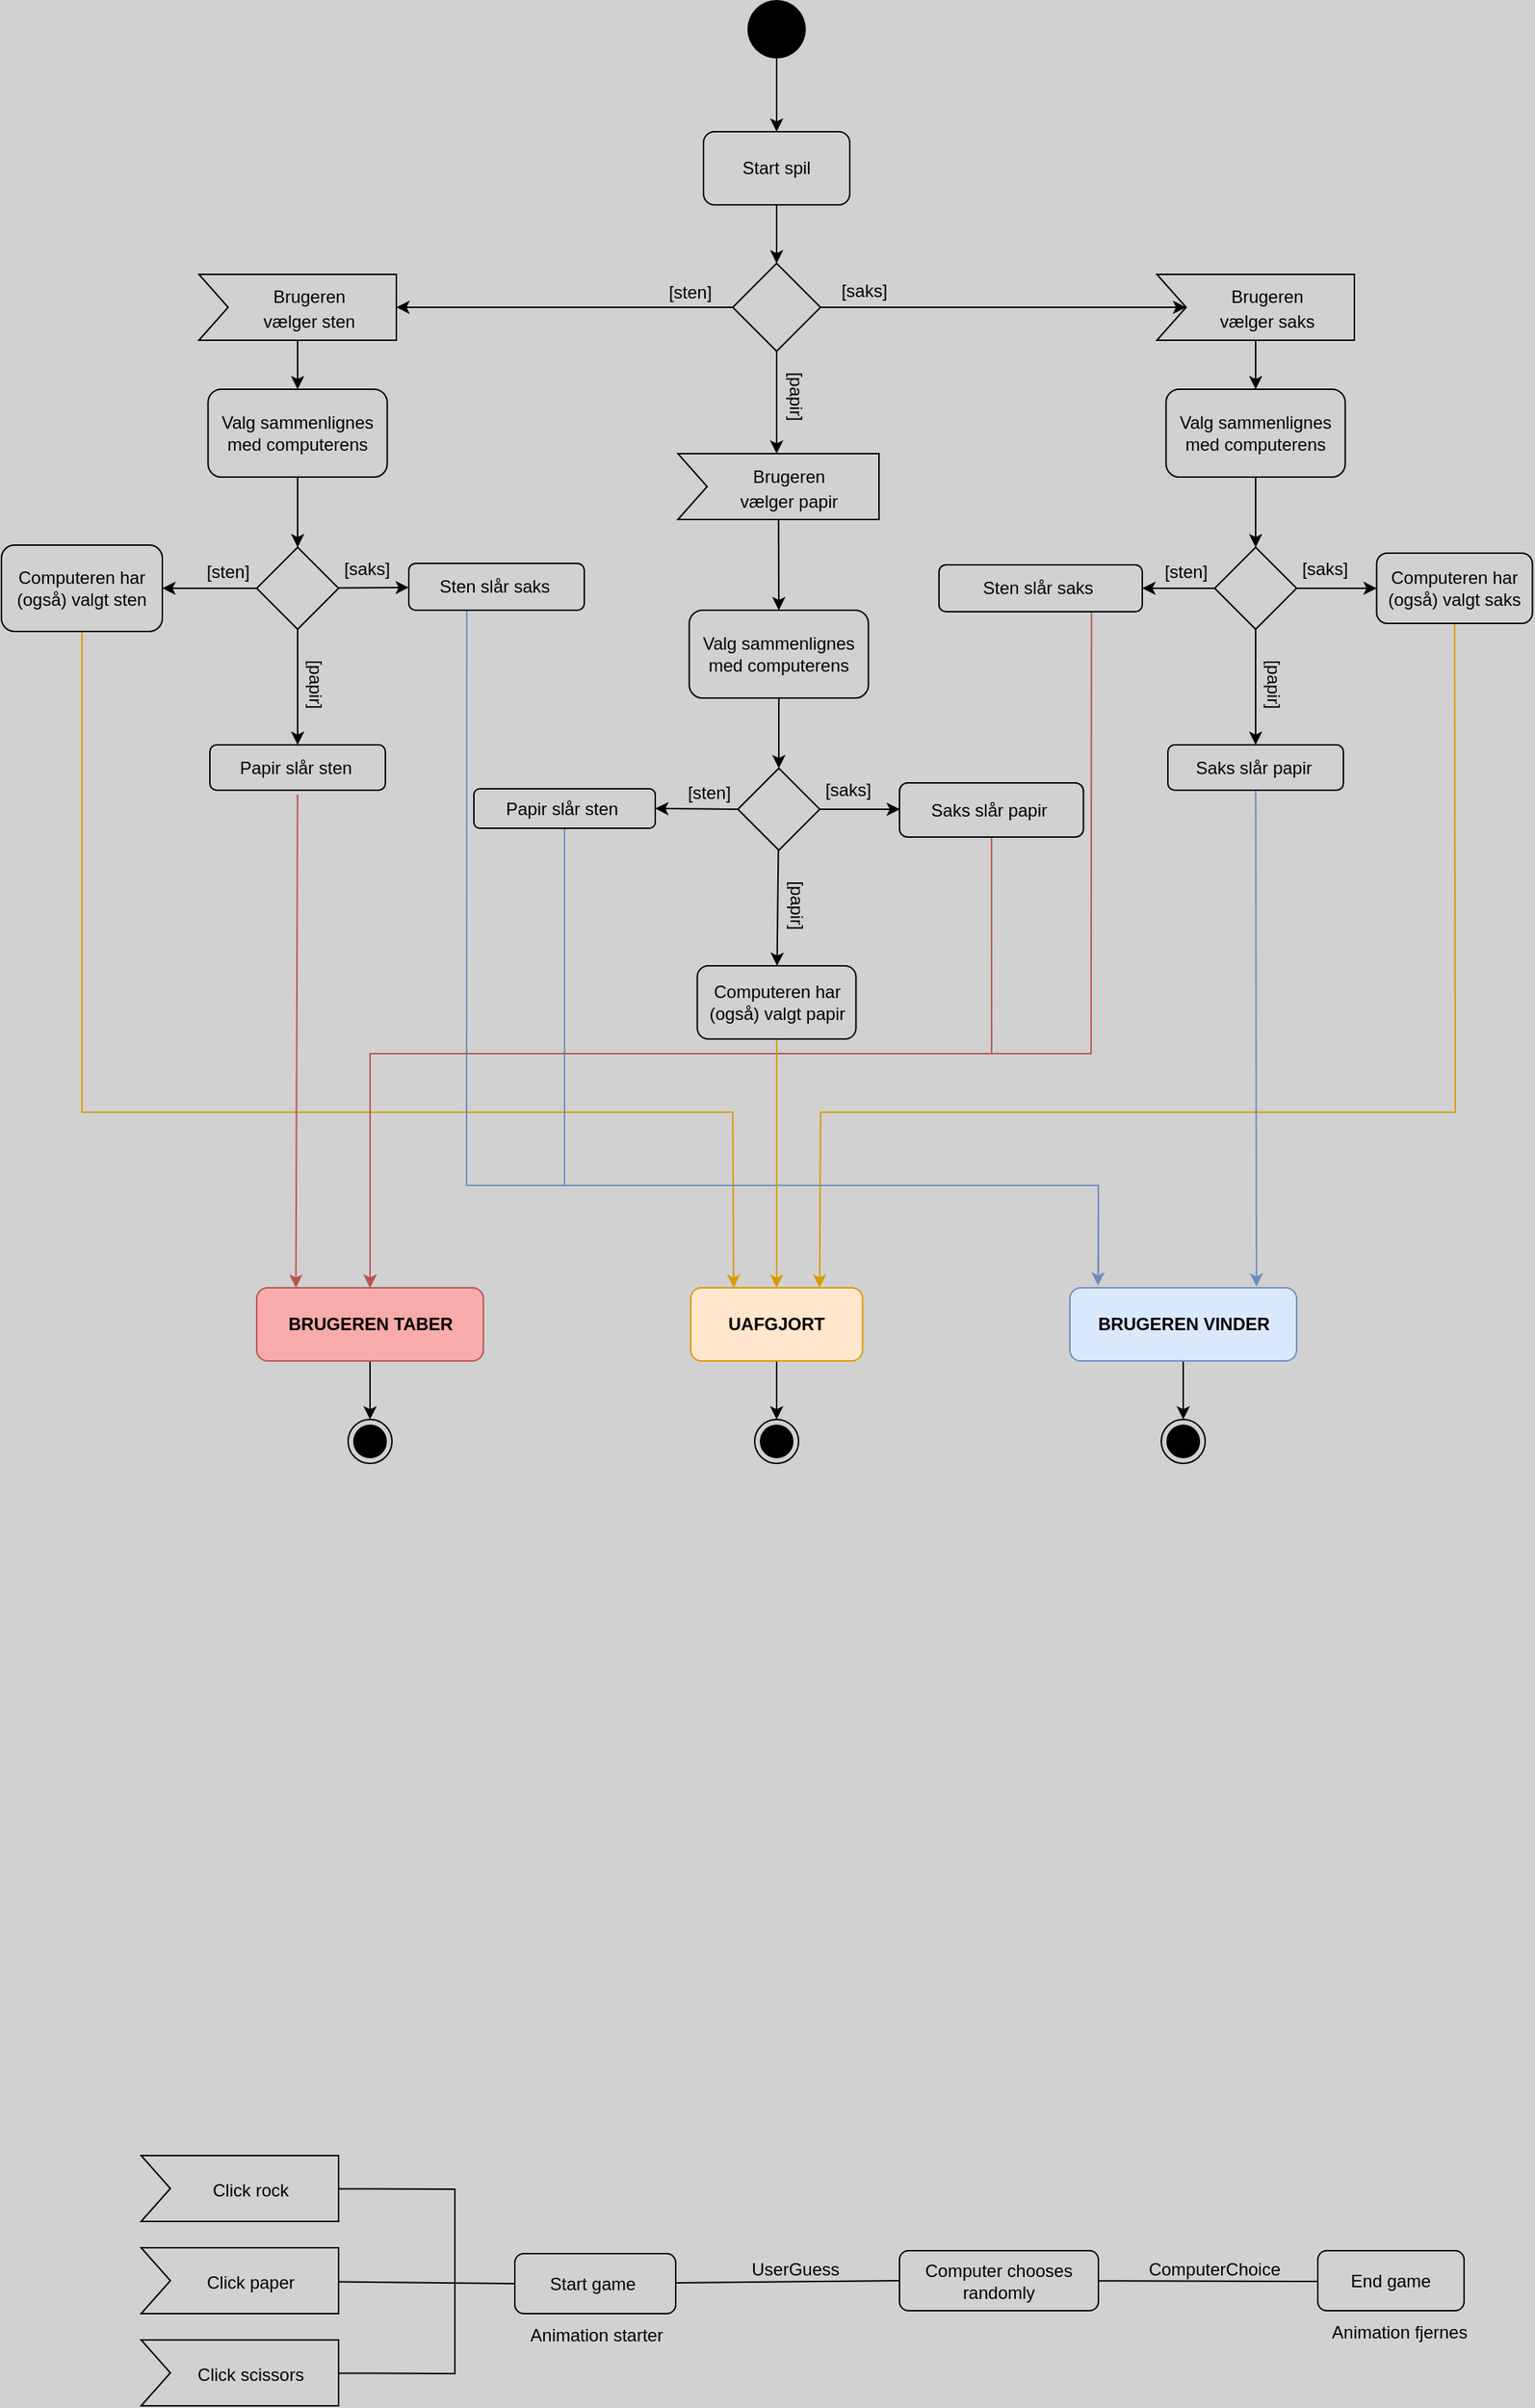 <mxfile>
    <diagram id="qhp0DTl2IsX8Ve9SAeDF" name="Page-1">
        <mxGraphModel dx="353" dy="989" grid="1" gridSize="10" guides="1" tooltips="1" connect="1" arrows="1" fold="1" page="1" pageScale="1" pageWidth="1654" pageHeight="2336" background="#D1D1D1" math="0" shadow="0">
            <root>
                <mxCell id="0"/>
                <mxCell id="1" parent="0"/>
                <mxCell id="4" value="" style="edgeStyle=none;html=1;strokeColor=#000000;" parent="1" source="2" target="3" edge="1">
                    <mxGeometry relative="1" as="geometry"/>
                </mxCell>
                <mxCell id="2" value="" style="ellipse;whiteSpace=wrap;html=1;aspect=fixed;strokeColor=none;fillColor=#000000;" parent="1" vertex="1">
                    <mxGeometry x="560" y="40" width="40" height="40" as="geometry"/>
                </mxCell>
                <mxCell id="6" value="" style="edgeStyle=none;html=1;strokeColor=#000000;" parent="1" source="3" target="5" edge="1">
                    <mxGeometry relative="1" as="geometry"/>
                </mxCell>
                <mxCell id="3" value="&lt;font color=&quot;#000000&quot;&gt;Start spil&lt;/font&gt;" style="rounded=1;whiteSpace=wrap;html=1;strokeColor=#000000;fillColor=none;" parent="1" vertex="1">
                    <mxGeometry x="530" y="130" width="100" height="50" as="geometry"/>
                </mxCell>
                <mxCell id="8" value="" style="edgeStyle=none;html=1;strokeColor=#000000;fontColor=#000000;entryX=0;entryY=0;entryDx=20;entryDy=22.5;entryPerimeter=0;" parent="1" source="5" target="34" edge="1">
                    <mxGeometry relative="1" as="geometry">
                        <mxPoint x="680" y="250" as="targetPoint"/>
                    </mxGeometry>
                </mxCell>
                <mxCell id="12" value="" style="edgeStyle=none;html=1;strokeColor=#000000;fontColor=#000000;" parent="1" source="5" edge="1">
                    <mxGeometry relative="1" as="geometry">
                        <mxPoint x="580" y="350.0" as="targetPoint"/>
                    </mxGeometry>
                </mxCell>
                <mxCell id="32" style="edgeStyle=none;html=1;entryX=1;entryY=0.5;entryDx=0;entryDy=0;entryPerimeter=0;strokeColor=#000000;fontColor=#000000;" parent="1" source="5" target="31" edge="1">
                    <mxGeometry relative="1" as="geometry"/>
                </mxCell>
                <mxCell id="5" value="" style="rhombus;whiteSpace=wrap;html=1;fillColor=none;rounded=0;strokeColor=#000000;" parent="1" vertex="1">
                    <mxGeometry x="550" y="220" width="60" height="60" as="geometry"/>
                </mxCell>
                <mxCell id="13" value="[sten]" style="text;html=1;strokeColor=none;fillColor=none;align=center;verticalAlign=middle;whiteSpace=wrap;rounded=0;fontColor=#000000;" parent="1" vertex="1">
                    <mxGeometry x="491" y="224.5" width="60" height="30" as="geometry"/>
                </mxCell>
                <mxCell id="14" value="[saks]" style="text;html=1;strokeColor=none;fillColor=none;align=center;verticalAlign=middle;whiteSpace=wrap;rounded=0;fontColor=#000000;" parent="1" vertex="1">
                    <mxGeometry x="610" y="224" width="60" height="30" as="geometry"/>
                </mxCell>
                <mxCell id="15" value="[papir]" style="text;html=1;strokeColor=none;fillColor=none;align=center;verticalAlign=middle;whiteSpace=wrap;rounded=0;fontColor=#000000;rotation=90;" parent="1" vertex="1">
                    <mxGeometry x="563" y="296" width="60" height="30" as="geometry"/>
                </mxCell>
                <mxCell id="39" value="" style="edgeStyle=none;html=1;strokeColor=#000000;fontSize=12;fontColor=#000000;" parent="1" source="16" target="38" edge="1">
                    <mxGeometry relative="1" as="geometry"/>
                </mxCell>
                <mxCell id="16" value="&lt;font color=&quot;#000000&quot;&gt;Valg sammenlignes med computerens&lt;/font&gt;" style="whiteSpace=wrap;html=1;fillColor=none;strokeColor=#000000;rounded=1;" parent="1" vertex="1">
                    <mxGeometry x="191.25" y="306" width="122.5" height="60" as="geometry"/>
                </mxCell>
                <mxCell id="33" style="edgeStyle=none;html=1;entryX=0.5;entryY=0;entryDx=0;entryDy=0;strokeColor=#000000;fontColor=#000000;" parent="1" source="31" target="16" edge="1">
                    <mxGeometry relative="1" as="geometry"/>
                </mxCell>
                <mxCell id="31" value="&lt;font style=&quot;font-size: 12px;&quot;&gt;Brugeren &lt;br&gt;vælger sten&lt;/font&gt;" style="html=1;shape=mxgraph.infographic.ribbonSimple;notch1=20;notch2=0;align=center;verticalAlign=middle;fontSize=14;fontStyle=0;fillColor=none;flipH=0;spacingRight=0;spacingLeft=14;rounded=0;shadow=0;sketch=0;strokeColor=#000000;fontColor=#000000;" parent="1" vertex="1">
                    <mxGeometry x="185" y="227.5" width="135" height="45" as="geometry"/>
                </mxCell>
                <mxCell id="84" style="edgeStyle=none;html=1;entryX=0.5;entryY=0;entryDx=0;entryDy=0;strokeColor=#000000;fontSize=12;fontColor=#000000;" parent="1" source="34" target="67" edge="1">
                    <mxGeometry relative="1" as="geometry"/>
                </mxCell>
                <mxCell id="34" value="&lt;font style=&quot;font-size: 12px;&quot;&gt;Brugeren &lt;br&gt;vælger saks&lt;/font&gt;" style="html=1;shape=mxgraph.infographic.ribbonSimple;notch1=20;notch2=0;align=center;verticalAlign=middle;fontSize=14;fontStyle=0;fillColor=none;flipH=0;spacingRight=0;spacingLeft=14;rounded=0;shadow=0;sketch=0;strokeColor=#000000;fontColor=#000000;" parent="1" vertex="1">
                    <mxGeometry x="840" y="227.5" width="135" height="45" as="geometry"/>
                </mxCell>
                <mxCell id="103" style="edgeStyle=none;html=1;entryX=0.5;entryY=0;entryDx=0;entryDy=0;strokeColor=#000000;fontSize=12;fontColor=#000000;" parent="1" source="35" target="86" edge="1">
                    <mxGeometry relative="1" as="geometry"/>
                </mxCell>
                <mxCell id="35" value="&lt;font style=&quot;font-size: 12px;&quot;&gt;Brugeren &lt;br&gt;vælger papir&lt;/font&gt;" style="html=1;shape=mxgraph.infographic.ribbonSimple;notch1=20;notch2=0;align=center;verticalAlign=middle;fontSize=14;fontStyle=0;fillColor=none;flipH=0;spacingRight=0;spacingLeft=14;rounded=0;shadow=0;sketch=0;strokeColor=#000000;fontColor=#000000;" parent="1" vertex="1">
                    <mxGeometry x="512.5" y="350" width="137.5" height="45" as="geometry"/>
                </mxCell>
                <mxCell id="52" style="edgeStyle=none;html=1;entryX=1;entryY=0.5;entryDx=0;entryDy=0;strokeColor=#000000;fontSize=12;fontColor=#000000;exitX=0;exitY=0.5;exitDx=0;exitDy=0;" parent="1" source="38" target="51" edge="1">
                    <mxGeometry relative="1" as="geometry"/>
                </mxCell>
                <mxCell id="55" value="" style="edgeStyle=none;html=1;strokeColor=#000000;fontSize=12;fontColor=#000000;" parent="1" source="38" target="54" edge="1">
                    <mxGeometry relative="1" as="geometry"/>
                </mxCell>
                <mxCell id="58" value="" style="edgeStyle=none;html=1;strokeColor=#000000;fontSize=12;fontColor=#000000;" parent="1" source="38" target="57" edge="1">
                    <mxGeometry relative="1" as="geometry"/>
                </mxCell>
                <mxCell id="38" value="" style="rhombus;whiteSpace=wrap;html=1;fillColor=none;strokeColor=#000000;rounded=0;" parent="1" vertex="1">
                    <mxGeometry x="224.5" y="414" width="56" height="56" as="geometry"/>
                </mxCell>
                <mxCell id="41" value="[sten]" style="text;html=1;strokeColor=none;fillColor=none;align=center;verticalAlign=middle;whiteSpace=wrap;rounded=0;fontColor=#000000;rotation=0;" parent="1" vertex="1">
                    <mxGeometry x="175" y="416" width="60" height="30" as="geometry"/>
                </mxCell>
                <mxCell id="45" value="[saks]" style="text;html=1;strokeColor=none;fillColor=none;align=center;verticalAlign=middle;whiteSpace=wrap;rounded=0;fontColor=#000000;" parent="1" vertex="1">
                    <mxGeometry x="245" y="414" width="109.5" height="30" as="geometry"/>
                </mxCell>
                <mxCell id="117" style="edgeStyle=none;html=1;entryX=0.25;entryY=0;entryDx=0;entryDy=0;strokeColor=#d79b00;fontSize=12;fontColor=#000000;rounded=0;fillColor=#ffe6cc;" parent="1" source="51" target="107" edge="1">
                    <mxGeometry relative="1" as="geometry">
                        <Array as="points">
                            <mxPoint x="105" y="800"/>
                            <mxPoint x="550" y="800"/>
                        </Array>
                    </mxGeometry>
                </mxCell>
                <mxCell id="51" value="&lt;font color=&quot;#000000&quot;&gt;Computeren har (også) valgt sten&lt;br&gt;&lt;/font&gt;" style="whiteSpace=wrap;html=1;fillColor=none;strokeColor=#000000;rounded=1;" parent="1" vertex="1">
                    <mxGeometry x="50" y="412.5" width="110" height="59" as="geometry"/>
                </mxCell>
                <mxCell id="119" style="edgeStyle=none;html=1;strokeColor=#6c8ebf;fontSize=12;fontColor=#000000;entryX=0.124;entryY=-0.03;entryDx=0;entryDy=0;entryPerimeter=0;rounded=0;fillColor=#dae8fc;" parent="1" target="109" edge="1">
                    <mxGeometry relative="1" as="geometry">
                        <mxPoint x="368.159" y="457" as="sourcePoint"/>
                        <mxPoint x="814.44" y="918.5" as="targetPoint"/>
                        <Array as="points">
                            <mxPoint x="368" y="850"/>
                            <mxPoint x="800" y="850"/>
                        </Array>
                    </mxGeometry>
                </mxCell>
                <mxCell id="54" value="&lt;font color=&quot;#000000&quot;&gt;Sten slår saks&amp;nbsp;&lt;br&gt;&lt;/font&gt;" style="rounded=1;whiteSpace=wrap;html=1;fillColor=none;strokeColor=#000000;" parent="1" vertex="1">
                    <mxGeometry x="328.5" y="425" width="120" height="32" as="geometry"/>
                </mxCell>
                <mxCell id="56" value="[papir]" style="text;html=1;strokeColor=none;fillColor=none;align=center;verticalAlign=middle;whiteSpace=wrap;rounded=0;fontColor=#000000;rotation=90;" parent="1" vertex="1">
                    <mxGeometry x="209.5" y="492" width="109.5" height="30" as="geometry"/>
                </mxCell>
                <mxCell id="118" style="edgeStyle=none;html=1;entryX=0.173;entryY=-0.06;entryDx=0;entryDy=0;strokeColor=#b85450;fontSize=12;fontColor=#000000;entryPerimeter=0;fillColor=#f8cecc;" parent="1" edge="1">
                    <mxGeometry relative="1" as="geometry">
                        <mxPoint x="252.448" y="583" as="sourcePoint"/>
                        <mxPoint x="251.315" y="920" as="targetPoint"/>
                    </mxGeometry>
                </mxCell>
                <mxCell id="57" value="&lt;font color=&quot;#000000&quot;&gt;Papir slår sten&amp;nbsp;&lt;br&gt;&lt;/font&gt;" style="rounded=1;whiteSpace=wrap;html=1;fillColor=none;strokeColor=#000000;" parent="1" vertex="1">
                    <mxGeometry x="192.5" y="549" width="120" height="31" as="geometry"/>
                </mxCell>
                <mxCell id="66" value="" style="edgeStyle=none;html=1;strokeColor=#000000;fontSize=12;fontColor=#000000;" parent="1" source="67" target="71" edge="1">
                    <mxGeometry relative="1" as="geometry"/>
                </mxCell>
                <mxCell id="67" value="&lt;font color=&quot;#000000&quot;&gt;Valg sammenlignes med computerens&lt;/font&gt;" style="whiteSpace=wrap;html=1;fillColor=none;strokeColor=#000000;rounded=1;" parent="1" vertex="1">
                    <mxGeometry x="846.25" y="306" width="122.5" height="60" as="geometry"/>
                </mxCell>
                <mxCell id="68" style="edgeStyle=none;html=1;entryX=1;entryY=0.5;entryDx=0;entryDy=0;strokeColor=#000000;fontSize=12;fontColor=#000000;exitX=0;exitY=0.5;exitDx=0;exitDy=0;" parent="1" source="71" target="76" edge="1">
                    <mxGeometry relative="1" as="geometry"/>
                </mxCell>
                <mxCell id="69" value="" style="edgeStyle=none;html=1;strokeColor=#000000;fontSize=12;fontColor=#000000;" parent="1" source="71" target="78" edge="1">
                    <mxGeometry relative="1" as="geometry"/>
                </mxCell>
                <mxCell id="70" value="" style="edgeStyle=none;html=1;strokeColor=#000000;fontSize=12;fontColor=#000000;" parent="1" source="71" target="81" edge="1">
                    <mxGeometry relative="1" as="geometry"/>
                </mxCell>
                <mxCell id="71" value="" style="rhombus;whiteSpace=wrap;html=1;fillColor=none;strokeColor=#000000;rounded=0;" parent="1" vertex="1">
                    <mxGeometry x="879.5" y="414" width="56" height="56" as="geometry"/>
                </mxCell>
                <mxCell id="72" value="[sten]" style="text;html=1;strokeColor=none;fillColor=none;align=center;verticalAlign=middle;whiteSpace=wrap;rounded=0;fontColor=#000000;rotation=0;" parent="1" vertex="1">
                    <mxGeometry x="830" y="416" width="60" height="30" as="geometry"/>
                </mxCell>
                <mxCell id="73" value="[saks]" style="text;html=1;strokeColor=none;fillColor=none;align=center;verticalAlign=middle;whiteSpace=wrap;rounded=0;fontColor=#000000;" parent="1" vertex="1">
                    <mxGeometry x="900" y="414" width="109.5" height="30" as="geometry"/>
                </mxCell>
                <mxCell id="123" style="edgeStyle=none;html=1;entryX=0.5;entryY=0;entryDx=0;entryDy=0;strokeColor=#b85450;fontSize=12;fontColor=#000000;exitX=0.75;exitY=1;exitDx=0;exitDy=0;rounded=0;fillColor=#f8cecc;" parent="1" source="76" target="108" edge="1">
                    <mxGeometry relative="1" as="geometry">
                        <Array as="points">
                            <mxPoint x="795" y="760"/>
                            <mxPoint x="302" y="760"/>
                        </Array>
                    </mxGeometry>
                </mxCell>
                <mxCell id="76" value="&lt;span style=&quot;color: rgb(0, 0, 0);&quot;&gt;Sten slår saks&amp;nbsp;&lt;/span&gt;&lt;font color=&quot;#000000&quot;&gt;&lt;br&gt;&lt;/font&gt;" style="whiteSpace=wrap;html=1;fillColor=none;strokeColor=#000000;rounded=1;" parent="1" vertex="1">
                    <mxGeometry x="691" y="426" width="139" height="32" as="geometry"/>
                </mxCell>
                <mxCell id="124" style="edgeStyle=none;html=1;entryX=0.75;entryY=0;entryDx=0;entryDy=0;strokeColor=#d79b00;fontSize=12;fontColor=#000000;rounded=0;fillColor=#ffe6cc;" parent="1" source="78" target="107" edge="1">
                    <mxGeometry relative="1" as="geometry">
                        <Array as="points">
                            <mxPoint x="1044" y="800"/>
                            <mxPoint x="610" y="800"/>
                        </Array>
                    </mxGeometry>
                </mxCell>
                <mxCell id="78" value="&lt;span style=&quot;color: rgb(0, 0, 0);&quot;&gt;Computeren har (også) valgt saks&lt;/span&gt;&lt;font color=&quot;#000000&quot;&gt;&lt;br&gt;&lt;/font&gt;" style="rounded=1;whiteSpace=wrap;html=1;fillColor=none;strokeColor=#000000;" parent="1" vertex="1">
                    <mxGeometry x="990.25" y="418" width="106.5" height="48" as="geometry"/>
                </mxCell>
                <mxCell id="79" value="[papir]" style="text;html=1;strokeColor=none;fillColor=none;align=center;verticalAlign=middle;whiteSpace=wrap;rounded=0;fontColor=#000000;rotation=90;" parent="1" vertex="1">
                    <mxGeometry x="864.5" y="492" width="109.5" height="30" as="geometry"/>
                </mxCell>
                <mxCell id="125" style="edgeStyle=none;html=1;strokeColor=#6c8ebf;fontSize=12;fontColor=#000000;entryX=0.823;entryY=-0.017;entryDx=0;entryDy=0;entryPerimeter=0;fillColor=#dae8fc;" parent="1" source="81" target="109" edge="1">
                    <mxGeometry relative="1" as="geometry">
                        <mxPoint x="861" y="920" as="targetPoint"/>
                    </mxGeometry>
                </mxCell>
                <mxCell id="81" value="&lt;font color=&quot;#000000&quot;&gt;Saks slår papir&amp;nbsp;&lt;br&gt;&lt;/font&gt;" style="rounded=1;whiteSpace=wrap;html=1;fillColor=none;strokeColor=#000000;" parent="1" vertex="1">
                    <mxGeometry x="847.5" y="549" width="120" height="31" as="geometry"/>
                </mxCell>
                <mxCell id="83" value="" style="ellipse;html=1;shape=endState;fillColor=strokeColor;rounded=0;shadow=0;sketch=0;strokeColor=#000000;fontSize=12;fontColor=#000000;" parent="1" vertex="1">
                    <mxGeometry x="843" y="1010" width="30" height="30" as="geometry"/>
                </mxCell>
                <mxCell id="85" value="" style="edgeStyle=none;html=1;strokeColor=#000000;fontSize=12;fontColor=#000000;" parent="1" source="86" target="90" edge="1">
                    <mxGeometry relative="1" as="geometry"/>
                </mxCell>
                <mxCell id="86" value="&lt;font color=&quot;#000000&quot;&gt;Valg sammenlignes med computerens&lt;/font&gt;" style="whiteSpace=wrap;html=1;fillColor=none;strokeColor=#000000;rounded=1;" parent="1" vertex="1">
                    <mxGeometry x="520.25" y="457" width="122.5" height="60" as="geometry"/>
                </mxCell>
                <mxCell id="87" style="edgeStyle=none;html=1;entryX=1;entryY=0.5;entryDx=0;entryDy=0;strokeColor=#000000;fontSize=12;fontColor=#000000;exitX=0;exitY=0.5;exitDx=0;exitDy=0;" parent="1" source="90" target="95" edge="1">
                    <mxGeometry relative="1" as="geometry"/>
                </mxCell>
                <mxCell id="88" value="" style="edgeStyle=none;html=1;strokeColor=#000000;fontSize=12;fontColor=#000000;" parent="1" source="90" edge="1">
                    <mxGeometry relative="1" as="geometry">
                        <mxPoint x="664.25" y="593.0" as="targetPoint"/>
                    </mxGeometry>
                </mxCell>
                <mxCell id="89" value="" style="edgeStyle=none;html=1;strokeColor=#000000;fontSize=12;fontColor=#000000;" parent="1" source="90" target="100" edge="1">
                    <mxGeometry relative="1" as="geometry"/>
                </mxCell>
                <mxCell id="90" value="" style="rhombus;whiteSpace=wrap;html=1;fillColor=none;strokeColor=#000000;rounded=0;" parent="1" vertex="1">
                    <mxGeometry x="553.5" y="565" width="56" height="56" as="geometry"/>
                </mxCell>
                <mxCell id="91" value="[sten]" style="text;html=1;strokeColor=none;fillColor=none;align=center;verticalAlign=middle;whiteSpace=wrap;rounded=0;fontColor=#000000;rotation=0;" parent="1" vertex="1">
                    <mxGeometry x="504" y="567" width="60" height="30" as="geometry"/>
                </mxCell>
                <mxCell id="92" value="[saks]" style="text;html=1;strokeColor=none;fillColor=none;align=center;verticalAlign=middle;whiteSpace=wrap;rounded=0;fontColor=#000000;" parent="1" vertex="1">
                    <mxGeometry x="574" y="565" width="109.5" height="30" as="geometry"/>
                </mxCell>
                <mxCell id="120" style="edgeStyle=none;html=1;strokeColor=#6c8ebf;fontSize=12;fontColor=#000000;rounded=0;endArrow=none;endFill=0;fillColor=#dae8fc;" parent="1" source="95" edge="1">
                    <mxGeometry relative="1" as="geometry">
                        <mxPoint x="800" y="910" as="targetPoint"/>
                        <Array as="points">
                            <mxPoint x="435" y="850"/>
                            <mxPoint x="800" y="850"/>
                        </Array>
                    </mxGeometry>
                </mxCell>
                <mxCell id="95" value="&lt;span style=&quot;color: rgb(0, 0, 0);&quot;&gt;Papir slår sten&amp;nbsp;&lt;/span&gt;&lt;font color=&quot;#000000&quot;&gt;&lt;br&gt;&lt;/font&gt;" style="whiteSpace=wrap;html=1;fillColor=none;strokeColor=#000000;rounded=1;" parent="1" vertex="1">
                    <mxGeometry x="373" y="579" width="124" height="27" as="geometry"/>
                </mxCell>
                <mxCell id="122" style="edgeStyle=none;html=1;entryX=0.5;entryY=0;entryDx=0;entryDy=0;strokeColor=#b85450;fontSize=12;fontColor=#000000;rounded=0;fillColor=#f8cecc;" parent="1" source="97" target="108" edge="1">
                    <mxGeometry relative="1" as="geometry">
                        <Array as="points">
                            <mxPoint x="727" y="760"/>
                            <mxPoint x="302" y="760"/>
                        </Array>
                    </mxGeometry>
                </mxCell>
                <mxCell id="97" value="&lt;span style=&quot;color: rgb(0, 0, 0);&quot;&gt;Saks slår papir&amp;nbsp;&lt;/span&gt;&lt;font color=&quot;#000000&quot;&gt;&lt;br&gt;&lt;/font&gt;" style="rounded=1;whiteSpace=wrap;html=1;fillColor=none;strokeColor=#000000;" parent="1" vertex="1">
                    <mxGeometry x="664" y="575" width="125.75" height="37" as="geometry"/>
                </mxCell>
                <mxCell id="98" value="[papir]" style="text;html=1;strokeColor=none;fillColor=none;align=center;verticalAlign=middle;whiteSpace=wrap;rounded=0;fontColor=#000000;rotation=90;" parent="1" vertex="1">
                    <mxGeometry x="538.5" y="643" width="109.5" height="30" as="geometry"/>
                </mxCell>
                <mxCell id="121" style="edgeStyle=none;html=1;entryX=0.5;entryY=0;entryDx=0;entryDy=0;strokeColor=#d79b00;fontSize=12;fontColor=#000000;fillColor=#ffe6cc;" parent="1" source="100" target="107" edge="1">
                    <mxGeometry relative="1" as="geometry"/>
                </mxCell>
                <mxCell id="100" value="&lt;span style=&quot;color: rgb(0, 0, 0);&quot;&gt;Computeren har (også) valgt papir&lt;/span&gt;&lt;font color=&quot;#000000&quot;&gt;&lt;br&gt;&lt;/font&gt;" style="rounded=1;whiteSpace=wrap;html=1;fillColor=none;strokeColor=#000000;" parent="1" vertex="1">
                    <mxGeometry x="525.75" y="700" width="108.5" height="50" as="geometry"/>
                </mxCell>
                <mxCell id="114" style="edgeStyle=none;html=1;entryX=0.5;entryY=0;entryDx=0;entryDy=0;strokeColor=#000000;fontSize=12;fontColor=#000000;" parent="1" source="107" target="113" edge="1">
                    <mxGeometry relative="1" as="geometry"/>
                </mxCell>
                <mxCell id="107" value="&lt;font color=&quot;#000000&quot;&gt;&lt;b&gt;UAFGJORT&lt;/b&gt;&lt;br&gt;&lt;/font&gt;" style="whiteSpace=wrap;html=1;fillColor=#ffe6cc;strokeColor=#d79b00;rounded=1;" parent="1" vertex="1">
                    <mxGeometry x="521.25" y="920" width="117.5" height="50" as="geometry"/>
                </mxCell>
                <mxCell id="116" value="" style="edgeStyle=none;html=1;strokeColor=#000000;fontSize=12;fontColor=#000000;" parent="1" source="108" target="115" edge="1">
                    <mxGeometry relative="1" as="geometry"/>
                </mxCell>
                <mxCell id="108" value="&lt;font color=&quot;#000000&quot;&gt;&lt;b&gt;BRUGEREN TABER&lt;/b&gt;&lt;br&gt;&lt;/font&gt;" style="whiteSpace=wrap;html=1;fillColor=#F8ABAB;strokeColor=#b85450;rounded=1;" parent="1" vertex="1">
                    <mxGeometry x="224.5" y="920" width="155" height="50" as="geometry"/>
                </mxCell>
                <mxCell id="112" style="edgeStyle=none;html=1;entryX=0.5;entryY=0;entryDx=0;entryDy=0;strokeColor=#000000;fontSize=12;fontColor=#000000;" parent="1" source="109" target="83" edge="1">
                    <mxGeometry relative="1" as="geometry"/>
                </mxCell>
                <mxCell id="109" value="&lt;font color=&quot;#000000&quot;&gt;&lt;b&gt;BRUGEREN VINDER&lt;/b&gt;&lt;br&gt;&lt;/font&gt;" style="whiteSpace=wrap;html=1;fillColor=#dae8fc;strokeColor=#6c8ebf;rounded=1;" parent="1" vertex="1">
                    <mxGeometry x="780.5" y="920" width="155" height="50" as="geometry"/>
                </mxCell>
                <mxCell id="113" value="" style="ellipse;html=1;shape=endState;fillColor=strokeColor;rounded=0;shadow=0;sketch=0;strokeColor=#000000;fontSize=12;fontColor=#000000;" parent="1" vertex="1">
                    <mxGeometry x="565" y="1010" width="30" height="30" as="geometry"/>
                </mxCell>
                <mxCell id="115" value="" style="ellipse;html=1;shape=endState;fillColor=strokeColor;rounded=0;shadow=0;sketch=0;strokeColor=#000000;fontSize=12;fontColor=#000000;" parent="1" vertex="1">
                    <mxGeometry x="287" y="1010" width="30" height="30" as="geometry"/>
                </mxCell>
                <mxCell id="141" style="edgeStyle=none;html=1;entryX=0;entryY=0.5;entryDx=0;entryDy=0;strokeColor=#000000;fontColor=#000000;endArrow=none;endFill=0;" edge="1" parent="1" source="129" target="135">
                    <mxGeometry relative="1" as="geometry"/>
                </mxCell>
                <mxCell id="129" value="&lt;font color=&quot;#000000&quot;&gt;Start game&amp;nbsp;&lt;br&gt;&lt;/font&gt;" style="whiteSpace=wrap;html=1;fillColor=none;strokeColor=#000000;rounded=1;" vertex="1" parent="1">
                    <mxGeometry x="401" y="1580" width="110" height="41" as="geometry"/>
                </mxCell>
                <mxCell id="138" style="edgeStyle=none;html=1;fontColor=#000000;strokeColor=#000000;endArrow=none;endFill=0;rounded=0;" edge="1" parent="1" source="130">
                    <mxGeometry relative="1" as="geometry">
                        <mxPoint x="360" y="1601" as="targetPoint"/>
                        <Array as="points">
                            <mxPoint x="360" y="1536"/>
                        </Array>
                    </mxGeometry>
                </mxCell>
                <mxCell id="130" value="&lt;span style=&quot;font-size: 12px;&quot;&gt;Click rock&lt;/span&gt;" style="html=1;shape=mxgraph.infographic.ribbonSimple;notch1=20;notch2=0;align=center;verticalAlign=middle;fontSize=14;fontStyle=0;fillColor=none;flipH=0;spacingRight=0;spacingLeft=14;rounded=0;shadow=0;sketch=0;strokeColor=#000000;fontColor=#000000;" vertex="1" parent="1">
                    <mxGeometry x="145.5" y="1513" width="135" height="45" as="geometry"/>
                </mxCell>
                <mxCell id="139" style="edgeStyle=none;html=1;entryX=0;entryY=0.5;entryDx=0;entryDy=0;fontColor=#000000;strokeColor=#000000;endArrow=none;endFill=0;" edge="1" parent="1" source="131" target="129">
                    <mxGeometry relative="1" as="geometry"/>
                </mxCell>
                <mxCell id="131" value="&lt;span style=&quot;font-size: 12px;&quot;&gt;Click paper&lt;/span&gt;" style="html=1;shape=mxgraph.infographic.ribbonSimple;notch1=20;notch2=0;align=center;verticalAlign=middle;fontSize=14;fontStyle=0;fillColor=none;flipH=0;spacingRight=0;spacingLeft=14;rounded=0;shadow=0;sketch=0;strokeColor=#000000;fontColor=#000000;" vertex="1" parent="1">
                    <mxGeometry x="145.5" y="1576" width="135" height="45" as="geometry"/>
                </mxCell>
                <mxCell id="140" style="edgeStyle=none;html=1;fontColor=#000000;strokeColor=#000000;endArrow=none;endFill=0;rounded=0;" edge="1" parent="1" source="132">
                    <mxGeometry relative="1" as="geometry">
                        <mxPoint x="360" y="1600" as="targetPoint"/>
                        <Array as="points">
                            <mxPoint x="360" y="1662"/>
                        </Array>
                    </mxGeometry>
                </mxCell>
                <mxCell id="132" value="&lt;span style=&quot;font-size: 12px;&quot;&gt;Click scissors&lt;/span&gt;" style="html=1;shape=mxgraph.infographic.ribbonSimple;notch1=20;notch2=0;align=center;verticalAlign=middle;fontSize=14;fontStyle=0;fillColor=none;flipH=0;spacingRight=0;spacingLeft=14;rounded=0;shadow=0;sketch=0;strokeColor=#000000;fontColor=#000000;" vertex="1" parent="1">
                    <mxGeometry x="145.5" y="1639" width="135" height="45" as="geometry"/>
                </mxCell>
                <mxCell id="133" value="&lt;font color=&quot;#000000&quot;&gt;UserGuess&lt;/font&gt;" style="text;html=1;strokeColor=none;fillColor=none;align=center;verticalAlign=middle;whiteSpace=wrap;rounded=0;" vertex="1" parent="1">
                    <mxGeometry x="563" y="1576" width="60" height="30" as="geometry"/>
                </mxCell>
                <mxCell id="142" style="edgeStyle=none;html=1;entryX=0;entryY=0.5;entryDx=0;entryDy=0;strokeColor=#000000;fontColor=#000000;endArrow=none;endFill=0;" edge="1" parent="1" source="135">
                    <mxGeometry relative="1" as="geometry">
                        <mxPoint x="950" y="1599.0" as="targetPoint"/>
                    </mxGeometry>
                </mxCell>
                <mxCell id="135" value="&lt;font color=&quot;#000000&quot;&gt;Computer chooses randomly&lt;br&gt;&lt;/font&gt;" style="whiteSpace=wrap;html=1;fillColor=none;strokeColor=#000000;rounded=1;" vertex="1" parent="1">
                    <mxGeometry x="664" y="1578" width="136" height="41" as="geometry"/>
                </mxCell>
                <mxCell id="136" value="&lt;font color=&quot;#000000&quot;&gt;ComputerChoice&lt;/font&gt;" style="text;html=1;strokeColor=none;fillColor=none;align=center;verticalAlign=middle;whiteSpace=wrap;rounded=0;" vertex="1" parent="1">
                    <mxGeometry x="827.5" y="1576" width="102.5" height="30" as="geometry"/>
                </mxCell>
                <mxCell id="143" value="&lt;font color=&quot;#000000&quot;&gt;Animation starter&lt;/font&gt;" style="text;html=1;strokeColor=none;fillColor=none;align=center;verticalAlign=middle;whiteSpace=wrap;rounded=0;" vertex="1" parent="1">
                    <mxGeometry x="410" y="1621" width="94" height="30" as="geometry"/>
                </mxCell>
                <mxCell id="144" value="&lt;font color=&quot;#000000&quot;&gt;End game&lt;br&gt;&lt;/font&gt;" style="whiteSpace=wrap;html=1;fillColor=none;strokeColor=#000000;rounded=1;" vertex="1" parent="1">
                    <mxGeometry x="950" y="1578" width="100" height="41" as="geometry"/>
                </mxCell>
                <mxCell id="145" value="&lt;font color=&quot;#000000&quot;&gt;Animation fjernes&lt;/font&gt;" style="text;html=1;strokeColor=none;fillColor=none;align=center;verticalAlign=middle;whiteSpace=wrap;rounded=0;" vertex="1" parent="1">
                    <mxGeometry x="950" y="1619" width="112" height="30" as="geometry"/>
                </mxCell>
            </root>
        </mxGraphModel>
    </diagram>
</mxfile>